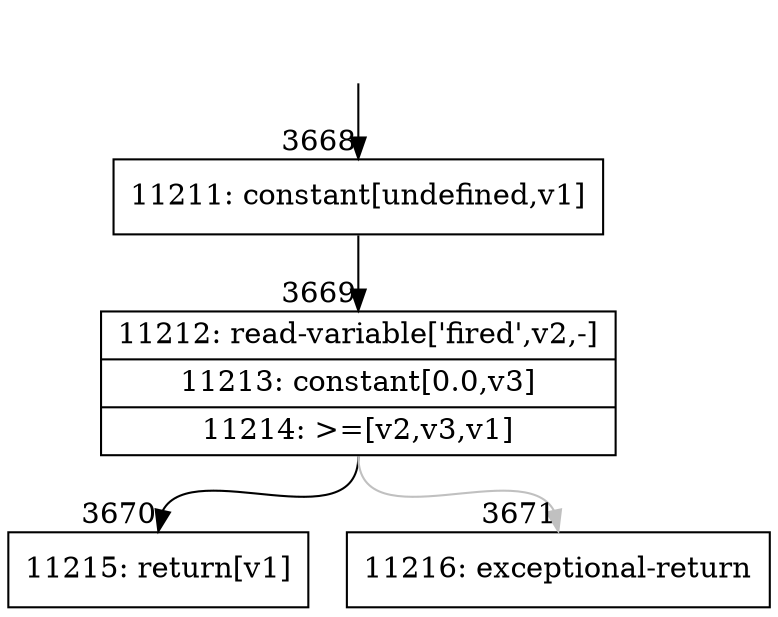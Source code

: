 digraph {
rankdir="TD"
BB_entry242[shape=none,label=""];
BB_entry242 -> BB3668 [tailport=s, headport=n, headlabel="    3668"]
BB3668 [shape=record label="{11211: constant[undefined,v1]}" ] 
BB3668 -> BB3669 [tailport=s, headport=n, headlabel="      3669"]
BB3669 [shape=record label="{11212: read-variable['fired',v2,-]|11213: constant[0.0,v3]|11214: \>=[v2,v3,v1]}" ] 
BB3669 -> BB3670 [tailport=s, headport=n, headlabel="      3670"]
BB3669 -> BB3671 [tailport=s, headport=n, color=gray, headlabel="      3671"]
BB3670 [shape=record label="{11215: return[v1]}" ] 
BB3671 [shape=record label="{11216: exceptional-return}" ] 
//#$~ 4635
}
